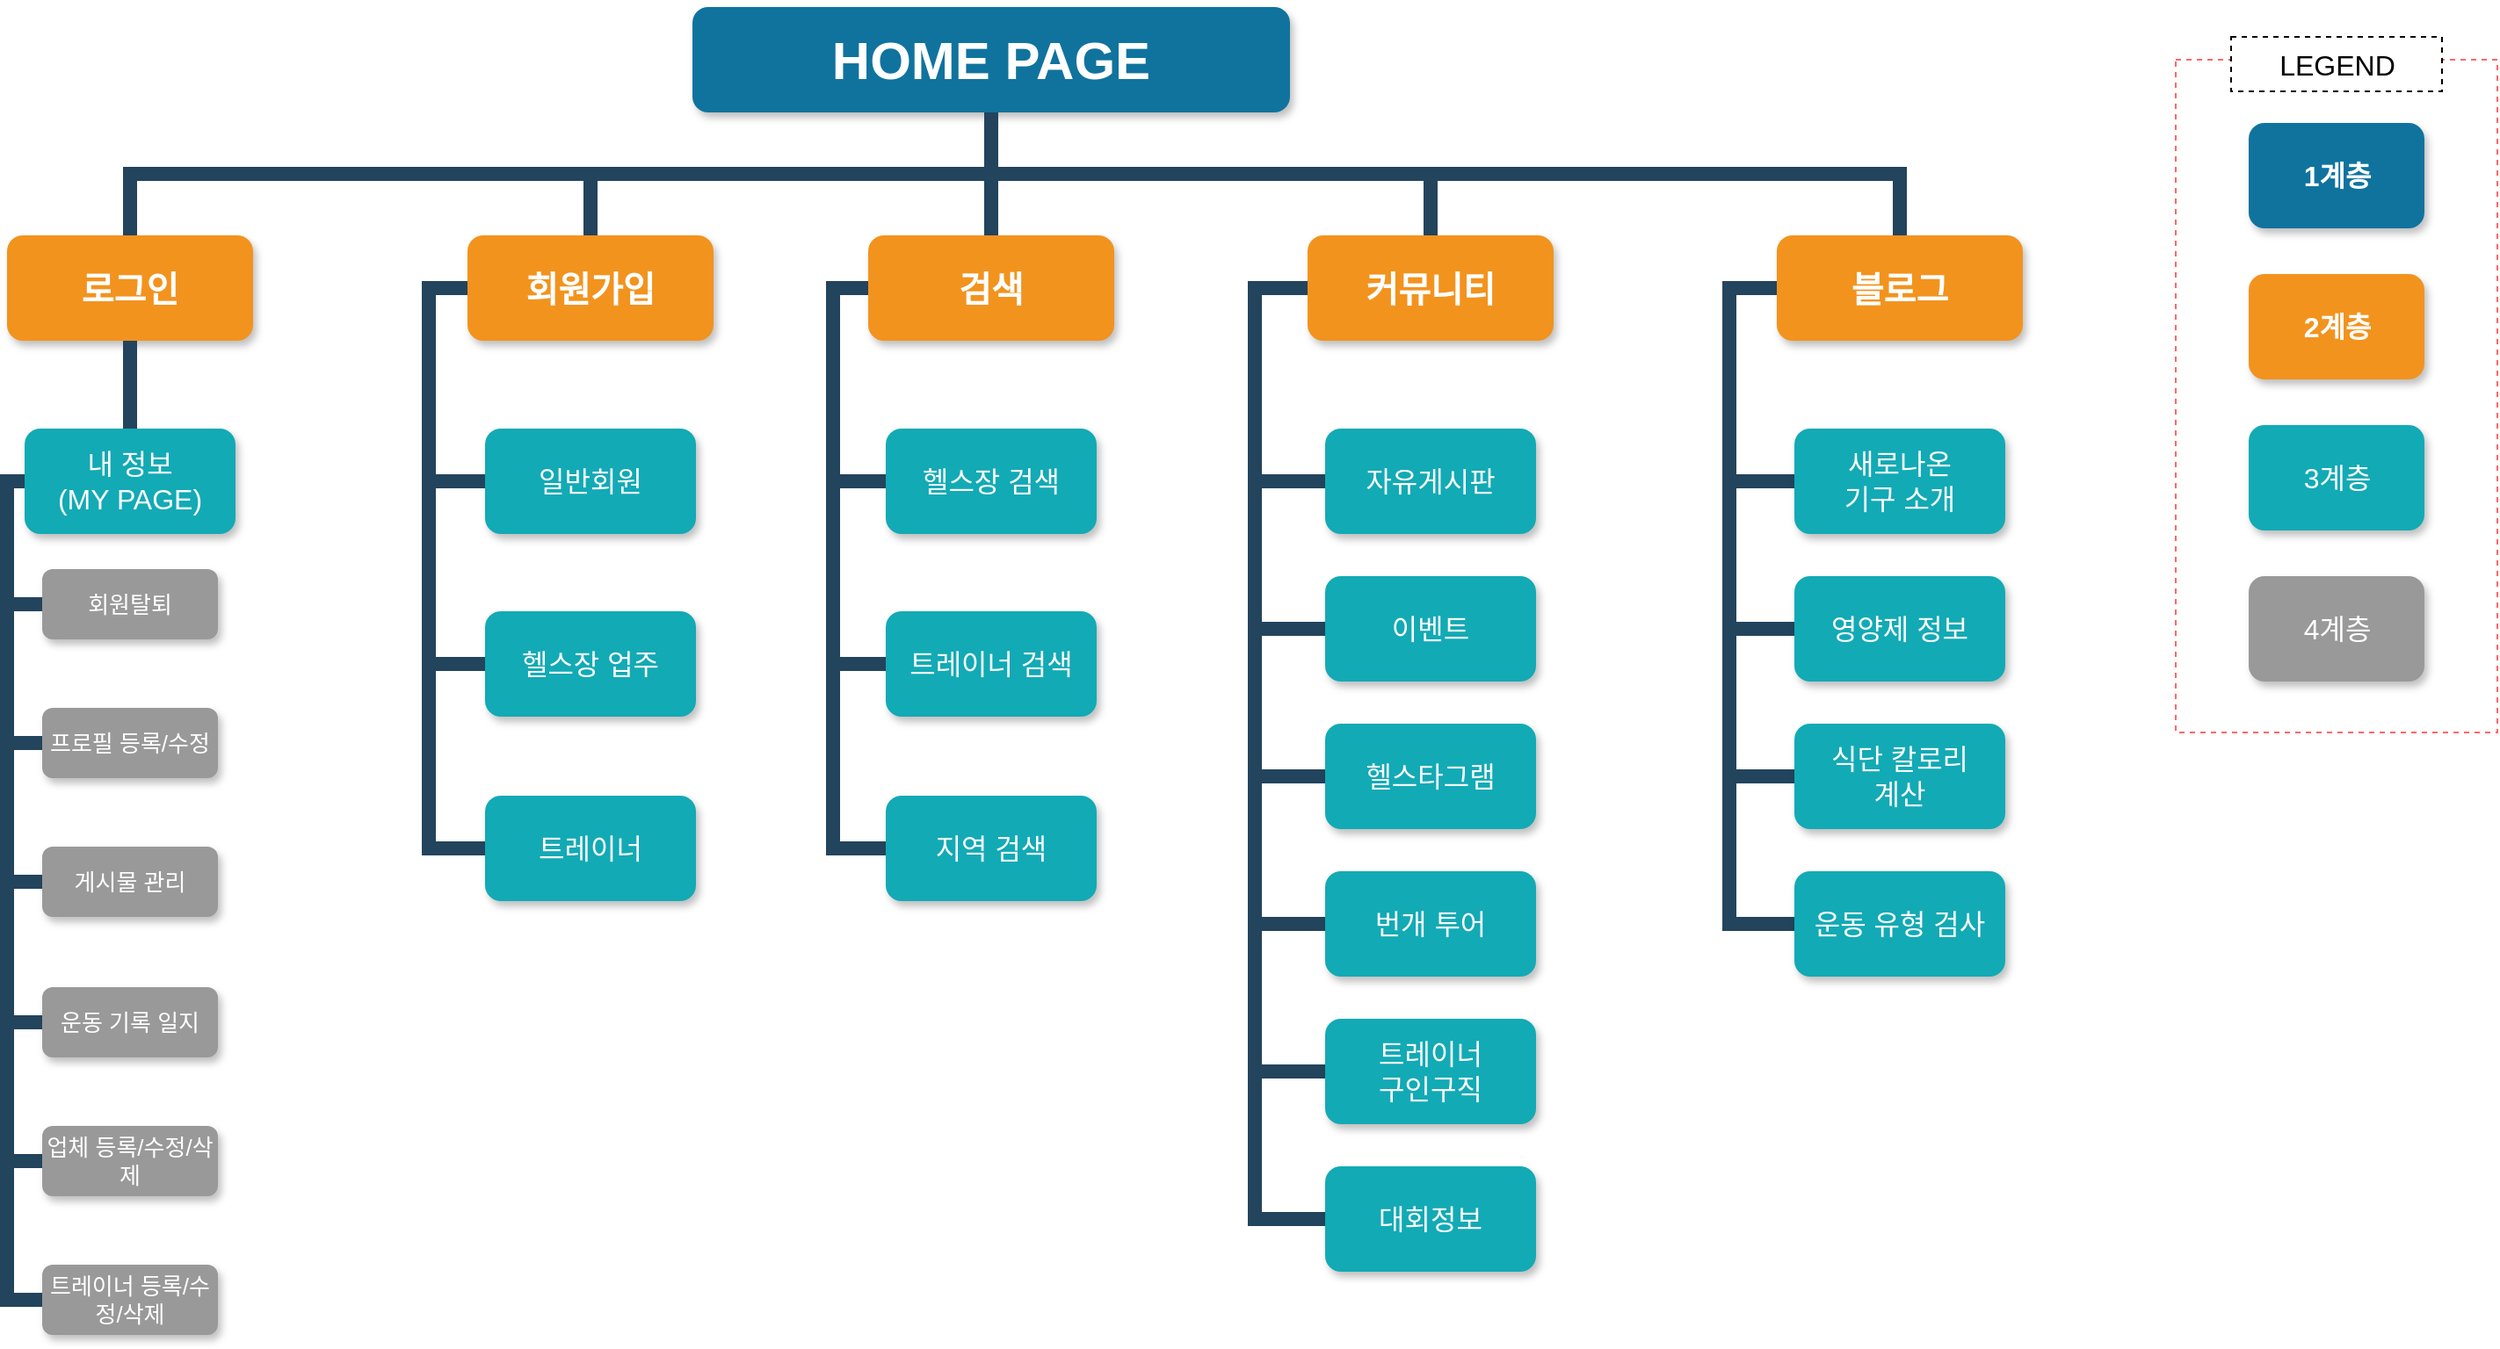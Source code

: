<mxfile version="15.7.3" type="github" pages="2">
  <diagram name="Page-1" id="64c3da0e-402f-94eb-ee01-a36477274f13">
    <mxGraphModel dx="1115" dy="1845" grid="0" gridSize="10" guides="1" tooltips="1" connect="1" arrows="1" fold="1" page="1" pageScale="1" pageWidth="1169" pageHeight="826" background="none" math="0" shadow="0">
      <root>
        <mxCell id="0" />
        <mxCell id="1" parent="0" />
        <mxCell id="2" value="HOME PAGE" style="whiteSpace=wrap;rounded=1;shadow=1;fillColor=#10739E;strokeColor=none;fontColor=#FFFFFF;fontStyle=1;fontSize=30;" parent="1" vertex="1">
          <mxGeometry x="430" y="35" width="340" height="60" as="geometry" />
        </mxCell>
        <mxCell id="229" value="" style="edgeStyle=elbowEdgeStyle;elbow=vertical;rounded=0;fontColor=#000000;endArrow=none;endFill=0;strokeWidth=8;strokeColor=#23445D;" parent="1" source="2" target="3" edge="1">
          <mxGeometry x="40" y="35" width="100" height="100" as="geometry">
            <mxPoint x="170" y="135" as="sourcePoint" />
            <mxPoint x="270" y="35" as="targetPoint" />
          </mxGeometry>
        </mxCell>
        <mxCell id="230" value="" style="edgeStyle=elbowEdgeStyle;elbow=vertical;rounded=0;fontColor=#000000;endArrow=none;endFill=0;strokeWidth=8;strokeColor=#23445D;" parent="1" source="2" target="4" edge="1">
          <mxGeometry x="40" y="35" width="100" height="100" as="geometry">
            <mxPoint x="180" y="145" as="sourcePoint" />
            <mxPoint x="280" y="45" as="targetPoint" />
          </mxGeometry>
        </mxCell>
        <mxCell id="231" value="" style="edgeStyle=elbowEdgeStyle;elbow=vertical;rounded=0;fontColor=#000000;endArrow=none;endFill=0;strokeWidth=8;strokeColor=#23445D;" parent="1" source="2" target="6" edge="1">
          <mxGeometry x="40" y="35" width="100" height="100" as="geometry">
            <mxPoint x="190" y="155" as="sourcePoint" />
            <mxPoint x="290" y="55" as="targetPoint" />
          </mxGeometry>
        </mxCell>
        <mxCell id="232" value="" style="edgeStyle=elbowEdgeStyle;elbow=vertical;rounded=0;fontColor=#000000;endArrow=none;endFill=0;strokeWidth=8;strokeColor=#23445D;" parent="1" source="2" target="7" edge="1">
          <mxGeometry x="40" y="35" width="100" height="100" as="geometry">
            <mxPoint x="200" y="165" as="sourcePoint" />
            <mxPoint x="300" y="65" as="targetPoint" />
          </mxGeometry>
        </mxCell>
        <mxCell id="233" value="" style="edgeStyle=elbowEdgeStyle;elbow=vertical;rounded=0;fontColor=#000000;endArrow=none;endFill=0;strokeWidth=8;strokeColor=#23445D;" parent="1" source="2" target="8" edge="1">
          <mxGeometry x="40" y="35" width="100" height="100" as="geometry">
            <mxPoint x="210" y="175" as="sourcePoint" />
            <mxPoint x="310" y="75" as="targetPoint" />
          </mxGeometry>
        </mxCell>
        <mxCell id="jsKrFUnNUoFfjtstZBAS-243" value="" style="group" vertex="1" connectable="0" parent="1">
          <mxGeometry x="40" y="165.0" width="140" height="626.0" as="geometry" />
        </mxCell>
        <mxCell id="3" value="로그인" style="whiteSpace=wrap;rounded=1;fillColor=#F2931E;strokeColor=none;shadow=1;fontColor=#FFFFFF;fontStyle=1;fontSize=20;" parent="jsKrFUnNUoFfjtstZBAS-243" vertex="1">
          <mxGeometry width="140" height="60" as="geometry" />
        </mxCell>
        <mxCell id="10" value="내 정보&#xa;(MY PAGE)" style="whiteSpace=wrap;rounded=1;fillColor=#12AAB5;strokeColor=none;shadow=1;fontColor=#FFFFFF;fontSize=16;" parent="jsKrFUnNUoFfjtstZBAS-243" vertex="1">
          <mxGeometry x="10" y="110.0" width="120" height="60" as="geometry" />
        </mxCell>
        <mxCell id="23" value="회원탈퇴" style="whiteSpace=wrap;rounded=1;fillColor=#999999;strokeColor=none;shadow=1;fontColor=#FFFFFF;fontStyle=0;fontSize=13;" parent="jsKrFUnNUoFfjtstZBAS-243" vertex="1">
          <mxGeometry x="20" y="190.0" width="100" height="40" as="geometry" />
        </mxCell>
        <mxCell id="24" value="프로필 등록/수정" style="whiteSpace=wrap;rounded=1;fillColor=#999999;strokeColor=none;shadow=1;fontColor=#FFFFFF;fontStyle=0;fontSize=13;" parent="jsKrFUnNUoFfjtstZBAS-243" vertex="1">
          <mxGeometry x="20" y="269.0" width="100" height="40" as="geometry" />
        </mxCell>
        <mxCell id="25" value="게시물 관리" style="whiteSpace=wrap;rounded=1;fillColor=#999999;strokeColor=none;shadow=1;fontColor=#FFFFFF;fontStyle=0;fontSize=13;" parent="jsKrFUnNUoFfjtstZBAS-243" vertex="1">
          <mxGeometry x="20" y="348.0" width="100" height="40" as="geometry" />
        </mxCell>
        <mxCell id="26" value="운동 기록 일지" style="whiteSpace=wrap;rounded=1;fillColor=#999999;strokeColor=none;shadow=1;fontColor=#FFFFFF;fontStyle=0;fontSize=13;" parent="jsKrFUnNUoFfjtstZBAS-243" vertex="1">
          <mxGeometry x="20" y="428.0" width="100" height="40" as="geometry" />
        </mxCell>
        <mxCell id="27" value="업체 등록/수정/삭제" style="whiteSpace=wrap;rounded=1;fillColor=#999999;strokeColor=none;shadow=1;fontColor=#FFFFFF;fontStyle=0;fontSize=13;" parent="jsKrFUnNUoFfjtstZBAS-243" vertex="1">
          <mxGeometry x="20" y="507.0" width="100" height="40" as="geometry" />
        </mxCell>
        <mxCell id="103" value="" style="edgeStyle=elbowEdgeStyle;elbow=vertical;rounded=0;fontColor=#000000;endArrow=none;endFill=0;strokeWidth=8;strokeColor=#23445D;" parent="jsKrFUnNUoFfjtstZBAS-243" source="3" target="10" edge="1">
          <mxGeometry x="320" y="170.0" width="100" height="100" as="geometry">
            <mxPoint x="-140" y="120.0" as="sourcePoint" />
            <mxPoint x="-40" y="20.0" as="targetPoint" />
          </mxGeometry>
        </mxCell>
        <mxCell id="9OUrm7MxRyDZbP5OYTRy-234" value="트레이너 등록/수정/삭제" style="whiteSpace=wrap;rounded=1;fillColor=#999999;strokeColor=none;shadow=1;fontColor=#FFFFFF;fontStyle=0;fontSize=13;" vertex="1" parent="jsKrFUnNUoFfjtstZBAS-243">
          <mxGeometry x="20" y="586.0" width="100" height="40" as="geometry" />
        </mxCell>
        <mxCell id="105" value="" style="edgeStyle=elbowEdgeStyle;elbow=horizontal;rounded=0;fontColor=#000000;endArrow=none;endFill=0;strokeWidth=8;strokeColor=#23445D;" parent="jsKrFUnNUoFfjtstZBAS-243" source="10" target="23" edge="1">
          <mxGeometry x="320" y="170.0" width="100" height="100" as="geometry">
            <mxPoint x="-40" y="280.0" as="sourcePoint" />
            <mxPoint x="60" y="180.0" as="targetPoint" />
            <Array as="points">
              <mxPoint y="180.0" />
            </Array>
          </mxGeometry>
        </mxCell>
        <mxCell id="106" value="" style="edgeStyle=elbowEdgeStyle;elbow=horizontal;rounded=0;fontColor=#000000;endArrow=none;endFill=0;strokeWidth=8;strokeColor=#23445D;" parent="jsKrFUnNUoFfjtstZBAS-243" source="10" target="24" edge="1">
          <mxGeometry x="320" y="170.0" width="100" height="100" as="geometry">
            <mxPoint x="30" y="140.0" as="sourcePoint" />
            <mxPoint x="30" y="240.0" as="targetPoint" />
            <Array as="points">
              <mxPoint y="200.0" />
            </Array>
          </mxGeometry>
        </mxCell>
        <mxCell id="110" value="" style="edgeStyle=elbowEdgeStyle;elbow=horizontal;rounded=0;fontColor=#000000;endArrow=none;endFill=0;strokeWidth=8;strokeColor=#23445D;" parent="jsKrFUnNUoFfjtstZBAS-243" source="10" target="25" edge="1">
          <mxGeometry x="320" y="170.0" width="100" height="100" as="geometry">
            <mxPoint x="60" y="170.0" as="sourcePoint" />
            <mxPoint x="60" y="270.0" as="targetPoint" />
            <Array as="points">
              <mxPoint y="230.0" />
            </Array>
          </mxGeometry>
        </mxCell>
        <mxCell id="109" value="" style="edgeStyle=elbowEdgeStyle;elbow=horizontal;rounded=0;fontColor=#000000;endArrow=none;endFill=0;strokeWidth=8;strokeColor=#23445D;" parent="jsKrFUnNUoFfjtstZBAS-243" source="10" target="26" edge="1">
          <mxGeometry x="320" y="170.0" width="100" height="100" as="geometry">
            <mxPoint x="50" y="160.0" as="sourcePoint" />
            <mxPoint x="50" y="260.0" as="targetPoint" />
            <Array as="points">
              <mxPoint y="210.0" />
            </Array>
          </mxGeometry>
        </mxCell>
        <mxCell id="107" value="" style="edgeStyle=elbowEdgeStyle;elbow=horizontal;rounded=0;fontColor=#000000;endArrow=none;endFill=0;strokeWidth=8;strokeColor=#23445D;" parent="jsKrFUnNUoFfjtstZBAS-243" source="10" target="27" edge="1">
          <mxGeometry x="320" y="170.0" width="100" height="100" as="geometry">
            <mxPoint x="30" y="140.0" as="sourcePoint" />
            <mxPoint x="30" y="240.0" as="targetPoint" />
            <Array as="points">
              <mxPoint y="340.0" />
            </Array>
          </mxGeometry>
        </mxCell>
        <mxCell id="9OUrm7MxRyDZbP5OYTRy-235" value="" style="edgeStyle=elbowEdgeStyle;elbow=horizontal;rounded=0;fontColor=#000000;endArrow=none;endFill=0;strokeWidth=8;strokeColor=#23445D;exitX=0;exitY=0.5;exitDx=0;exitDy=0;entryX=0;entryY=0.5;entryDx=0;entryDy=0;" edge="1" parent="jsKrFUnNUoFfjtstZBAS-243" source="10" target="9OUrm7MxRyDZbP5OYTRy-234">
          <mxGeometry x="320" y="170.0" width="100" height="100" as="geometry">
            <mxPoint x="20.0" y="176.0" as="sourcePoint" />
            <mxPoint x="20.0" y="596.0" as="targetPoint" />
            <Array as="points">
              <mxPoint y="396.0" />
            </Array>
          </mxGeometry>
        </mxCell>
        <mxCell id="jsKrFUnNUoFfjtstZBAS-244" value="" style="group" vertex="1" connectable="0" parent="1">
          <mxGeometry x="280" y="165.0" width="162" height="379.0" as="geometry" />
        </mxCell>
        <mxCell id="4" value="회원가입" style="whiteSpace=wrap;rounded=1;fillColor=#F2931E;strokeColor=none;shadow=1;fontColor=#FFFFFF;fontStyle=1;fontSize=20;" parent="jsKrFUnNUoFfjtstZBAS-244" vertex="1">
          <mxGeometry x="22" width="140" height="60" as="geometry" />
        </mxCell>
        <mxCell id="43" value="일반회원" style="whiteSpace=wrap;rounded=1;fillColor=#12AAB5;strokeColor=none;shadow=1;fontColor=#FFFFFF;fontSize=16;" parent="jsKrFUnNUoFfjtstZBAS-244" vertex="1">
          <mxGeometry x="32" y="110.0" width="120" height="60" as="geometry" />
        </mxCell>
        <mxCell id="44" value="트레이너" style="whiteSpace=wrap;rounded=1;fillColor=#12AAB5;strokeColor=none;shadow=1;fontColor=#FFFFFF;fontSize=16;" parent="jsKrFUnNUoFfjtstZBAS-244" vertex="1">
          <mxGeometry x="32" y="319.0" width="120" height="60" as="geometry" />
        </mxCell>
        <mxCell id="116" value="" style="edgeStyle=elbowEdgeStyle;elbow=vertical;rounded=0;fontColor=#000000;endArrow=none;endFill=0;strokeWidth=8;strokeColor=#23445D;exitX=0;exitY=0.5;exitDx=0;exitDy=0;entryX=0;entryY=0.5;entryDx=0;entryDy=0;" parent="jsKrFUnNUoFfjtstZBAS-244" source="4" target="43" edge="1">
          <mxGeometry width="100" height="100" as="geometry">
            <mxPoint x="-218" y="70.0" as="sourcePoint" />
            <mxPoint x="-318" y="140.0" as="targetPoint" />
            <Array as="points">
              <mxPoint y="85.0" />
            </Array>
          </mxGeometry>
        </mxCell>
        <mxCell id="117" value="" style="edgeStyle=elbowEdgeStyle;elbow=vertical;rounded=0;fontColor=#000000;endArrow=none;endFill=0;strokeWidth=8;strokeColor=#23445D;exitX=0;exitY=0.5;exitDx=0;exitDy=0;entryX=0;entryY=0.5;entryDx=0;entryDy=0;" parent="jsKrFUnNUoFfjtstZBAS-244" source="4" target="44" edge="1">
          <mxGeometry width="100" height="100" as="geometry">
            <mxPoint x="-218" y="70.0" as="sourcePoint" />
            <mxPoint x="-118" y="140.0" as="targetPoint" />
            <Array as="points">
              <mxPoint y="200.0" />
            </Array>
          </mxGeometry>
        </mxCell>
        <mxCell id="9OUrm7MxRyDZbP5OYTRy-240" value="헬스장 업주" style="whiteSpace=wrap;rounded=1;fillColor=#12AAB5;strokeColor=none;shadow=1;fontColor=#FFFFFF;fontSize=16;" vertex="1" parent="jsKrFUnNUoFfjtstZBAS-244">
          <mxGeometry x="32" y="214.0" width="120" height="60" as="geometry" />
        </mxCell>
        <mxCell id="9OUrm7MxRyDZbP5OYTRy-242" value="" style="edgeStyle=elbowEdgeStyle;elbow=vertical;rounded=0;fontColor=#000000;endArrow=none;endFill=0;strokeWidth=8;strokeColor=#23445D;exitX=0;exitY=0.5;exitDx=0;exitDy=0;entryX=0;entryY=0.5;entryDx=0;entryDy=0;" edge="1" parent="jsKrFUnNUoFfjtstZBAS-244" source="4" target="9OUrm7MxRyDZbP5OYTRy-240">
          <mxGeometry width="100" height="100" as="geometry">
            <mxPoint x="102" y="70.0" as="sourcePoint" />
            <mxPoint x="252.0" y="140.0" as="targetPoint" />
            <Array as="points">
              <mxPoint y="138.0" />
            </Array>
          </mxGeometry>
        </mxCell>
        <mxCell id="jsKrFUnNUoFfjtstZBAS-245" value="" style="group" vertex="1" connectable="0" parent="1">
          <mxGeometry x="509" y="165.0" width="161" height="379.0" as="geometry" />
        </mxCell>
        <mxCell id="6" value="검색" style="whiteSpace=wrap;rounded=1;fillColor=#F2931E;strokeColor=none;shadow=1;fontColor=#FFFFFF;fontStyle=1;fontSize=20;" parent="jsKrFUnNUoFfjtstZBAS-245" vertex="1">
          <mxGeometry x="21" width="140" height="60" as="geometry" />
        </mxCell>
        <mxCell id="133" value="헬스장 검색" style="whiteSpace=wrap;rounded=1;fillColor=#12AAB5;strokeColor=none;shadow=1;fontColor=#FFFFFF;fontSize=16;" parent="jsKrFUnNUoFfjtstZBAS-245" vertex="1">
          <mxGeometry x="31" y="110.0" width="120" height="60" as="geometry" />
        </mxCell>
        <mxCell id="134" value="지역 검색" style="whiteSpace=wrap;rounded=1;fillColor=#12AAB5;strokeColor=none;shadow=1;fontColor=#FFFFFF;fontSize=16;" parent="jsKrFUnNUoFfjtstZBAS-245" vertex="1">
          <mxGeometry x="31" y="319.0" width="120" height="60" as="geometry" />
        </mxCell>
        <mxCell id="221" value="" style="edgeStyle=elbowEdgeStyle;elbow=vertical;rounded=0;fontColor=#000000;endArrow=none;endFill=0;strokeWidth=8;strokeColor=#23445D;entryX=0;entryY=0.5;entryDx=0;entryDy=0;exitX=0;exitY=0.5;exitDx=0;exitDy=0;" parent="jsKrFUnNUoFfjtstZBAS-245" source="6" target="133" edge="1">
          <mxGeometry width="100" height="100" relative="1" as="geometry">
            <mxPoint x="-99" y="100.0" as="sourcePoint" />
            <mxPoint x="1" y="1.99e-13" as="targetPoint" />
            <Array as="points">
              <mxPoint x="1" y="80.0" />
              <mxPoint y="90.0" />
            </Array>
          </mxGeometry>
        </mxCell>
        <mxCell id="222" value="" style="edgeStyle=elbowEdgeStyle;elbow=vertical;rounded=0;fontColor=#000000;endArrow=none;endFill=0;strokeWidth=8;strokeColor=#23445D;exitX=0;exitY=0.5;exitDx=0;exitDy=0;entryX=0;entryY=0.5;entryDx=0;entryDy=0;" parent="jsKrFUnNUoFfjtstZBAS-245" source="6" target="134" edge="1">
          <mxGeometry width="100" height="100" relative="1" as="geometry">
            <mxPoint x="151" y="110.0" as="sourcePoint" />
            <mxPoint x="251" y="10.0" as="targetPoint" />
            <Array as="points">
              <mxPoint x="1" y="160.0" />
              <mxPoint x="1" y="169.0" />
            </Array>
          </mxGeometry>
        </mxCell>
        <mxCell id="9OUrm7MxRyDZbP5OYTRy-247" value="트레이너 검색" style="whiteSpace=wrap;rounded=1;fillColor=#12AAB5;strokeColor=none;shadow=1;fontColor=#FFFFFF;fontSize=16;" vertex="1" parent="jsKrFUnNUoFfjtstZBAS-245">
          <mxGeometry x="31" y="214.0" width="120" height="60" as="geometry" />
        </mxCell>
        <mxCell id="9OUrm7MxRyDZbP5OYTRy-248" value="" style="edgeStyle=elbowEdgeStyle;elbow=vertical;rounded=0;fontColor=#000000;endArrow=none;endFill=0;strokeWidth=8;strokeColor=#23445D;exitX=0;exitY=0.5;exitDx=0;exitDy=0;entryX=0;entryY=0.5;entryDx=0;entryDy=0;" edge="1" parent="jsKrFUnNUoFfjtstZBAS-245" source="6" target="9OUrm7MxRyDZbP5OYTRy-247">
          <mxGeometry width="100" height="100" relative="1" as="geometry">
            <mxPoint x="61" y="60.0" as="sourcePoint" />
            <mxPoint x="61.0" y="130.0" as="targetPoint" />
            <Array as="points">
              <mxPoint x="1" y="120.0" />
              <mxPoint x="1" y="62.0" />
              <mxPoint y="91.0" />
              <mxPoint y="98.0" />
              <mxPoint y="132.0" />
            </Array>
          </mxGeometry>
        </mxCell>
        <mxCell id="jsKrFUnNUoFfjtstZBAS-246" value="" style="group" vertex="1" connectable="0" parent="1">
          <mxGeometry x="750" y="165.0" width="170" height="590.0" as="geometry" />
        </mxCell>
        <mxCell id="7" value="커뮤니티" style="whiteSpace=wrap;rounded=1;fillColor=#F2931E;strokeColor=none;shadow=1;fontColor=#FFFFFF;fontStyle=1;fontSize=20;" parent="jsKrFUnNUoFfjtstZBAS-246" vertex="1">
          <mxGeometry x="30" width="140" height="60" as="geometry" />
        </mxCell>
        <mxCell id="167" value="" style="edgeStyle=elbowEdgeStyle;elbow=horizontal;rounded=0;fontColor=#000000;endArrow=none;endFill=0;strokeWidth=8;strokeColor=#23445D;entryX=0;entryY=0.5;entryDx=0;entryDy=0;exitX=0;exitY=0.5;exitDx=0;exitDy=0;" parent="jsKrFUnNUoFfjtstZBAS-246" source="7" target="9OUrm7MxRyDZbP5OYTRy-249" edge="1">
          <mxGeometry width="100" height="100" as="geometry">
            <mxPoint x="20" y="160.0" as="sourcePoint" />
            <mxPoint x="40" y="260.0" as="targetPoint" />
            <Array as="points">
              <mxPoint y="200.0" />
            </Array>
          </mxGeometry>
        </mxCell>
        <mxCell id="168" value="" style="edgeStyle=elbowEdgeStyle;elbow=horizontal;rounded=0;fontColor=#000000;endArrow=none;endFill=0;strokeWidth=8;strokeColor=#23445D;entryX=0;entryY=0.5;entryDx=0;entryDy=0;exitX=0;exitY=0.5;exitDx=0;exitDy=0;" parent="jsKrFUnNUoFfjtstZBAS-246" source="7" target="9OUrm7MxRyDZbP5OYTRy-253" edge="1">
          <mxGeometry width="100" height="100" as="geometry">
            <mxPoint x="30" y="160.0" as="sourcePoint" />
            <mxPoint x="40" y="340.0" as="targetPoint" />
            <Array as="points">
              <mxPoint y="250.0" />
            </Array>
          </mxGeometry>
        </mxCell>
        <mxCell id="169" value="" style="edgeStyle=elbowEdgeStyle;elbow=horizontal;rounded=0;fontColor=#000000;endArrow=none;endFill=0;strokeWidth=8;strokeColor=#23445D;exitX=0;exitY=0.5;exitDx=0;exitDy=0;entryX=0;entryY=0.5;entryDx=0;entryDy=0;" parent="jsKrFUnNUoFfjtstZBAS-246" source="7" target="9OUrm7MxRyDZbP5OYTRy-252" edge="1">
          <mxGeometry width="100" height="100" as="geometry">
            <mxPoint x="30" y="160.0" as="sourcePoint" />
            <mxPoint x="40" y="580.0" as="targetPoint" />
            <Array as="points">
              <mxPoint y="380.0" />
            </Array>
          </mxGeometry>
        </mxCell>
        <mxCell id="170" value="" style="edgeStyle=elbowEdgeStyle;elbow=horizontal;rounded=0;fontColor=#000000;endArrow=none;endFill=0;strokeWidth=8;strokeColor=#23445D;exitX=0;exitY=0.5;exitDx=0;exitDy=0;entryX=0;entryY=0.5;entryDx=0;entryDy=0;" parent="jsKrFUnNUoFfjtstZBAS-246" source="7" target="9OUrm7MxRyDZbP5OYTRy-251" edge="1">
          <mxGeometry width="100" height="100" as="geometry">
            <mxPoint x="30" y="160.0" as="sourcePoint" />
            <mxPoint x="40" y="500.0" as="targetPoint" />
            <Array as="points">
              <mxPoint y="330.0" />
            </Array>
          </mxGeometry>
        </mxCell>
        <mxCell id="171" value="" style="edgeStyle=elbowEdgeStyle;elbow=horizontal;rounded=0;fontColor=#000000;endArrow=none;endFill=0;strokeWidth=8;strokeColor=#23445D;exitX=0;exitY=0.5;exitDx=0;exitDy=0;entryX=0;entryY=0.5;entryDx=0;entryDy=0;" parent="jsKrFUnNUoFfjtstZBAS-246" source="7" target="9OUrm7MxRyDZbP5OYTRy-250" edge="1">
          <mxGeometry width="100" height="100" as="geometry">
            <mxPoint x="30" y="160.0" as="sourcePoint" />
            <mxPoint x="40" y="420.0" as="targetPoint" />
            <Array as="points">
              <mxPoint y="300.0" />
            </Array>
          </mxGeometry>
        </mxCell>
        <mxCell id="223" value="" style="edgeStyle=elbowEdgeStyle;elbow=vertical;rounded=0;fontColor=#000000;endArrow=none;endFill=0;strokeWidth=8;strokeColor=#23445D;exitX=0;exitY=0.5;exitDx=0;exitDy=0;entryX=0;entryY=0.5;entryDx=0;entryDy=0;" parent="jsKrFUnNUoFfjtstZBAS-246" source="7" target="155" edge="1">
          <mxGeometry width="100" height="100" as="geometry">
            <mxPoint x="100" y="130.0" as="sourcePoint" />
            <mxPoint y="20.0" as="targetPoint" />
            <Array as="points">
              <mxPoint y="90.0" />
            </Array>
          </mxGeometry>
        </mxCell>
        <mxCell id="155" value="자유게시판" style="whiteSpace=wrap;rounded=1;fillColor=#12AAB5;strokeColor=none;shadow=1;fontColor=#FFFFFF;fontSize=16;" parent="jsKrFUnNUoFfjtstZBAS-246" vertex="1">
          <mxGeometry x="40" y="110.0" width="120" height="60" as="geometry" />
        </mxCell>
        <mxCell id="9OUrm7MxRyDZbP5OYTRy-249" value="이벤트" style="whiteSpace=wrap;rounded=1;fillColor=#12AAB5;strokeColor=none;shadow=1;fontColor=#FFFFFF;fontSize=16;" vertex="1" parent="jsKrFUnNUoFfjtstZBAS-246">
          <mxGeometry x="40" y="194.0" width="120" height="60" as="geometry" />
        </mxCell>
        <mxCell id="9OUrm7MxRyDZbP5OYTRy-250" value="번개 투어" style="whiteSpace=wrap;rounded=1;fillColor=#12AAB5;strokeColor=none;shadow=1;fontColor=#FFFFFF;fontSize=16;" vertex="1" parent="jsKrFUnNUoFfjtstZBAS-246">
          <mxGeometry x="40" y="362.0" width="120" height="60" as="geometry" />
        </mxCell>
        <mxCell id="9OUrm7MxRyDZbP5OYTRy-251" value="트레이너&#xa;구인구직" style="whiteSpace=wrap;rounded=1;fillColor=#12AAB5;strokeColor=none;shadow=1;fontColor=#FFFFFF;fontSize=16;" vertex="1" parent="jsKrFUnNUoFfjtstZBAS-246">
          <mxGeometry x="40" y="446.0" width="120" height="60" as="geometry" />
        </mxCell>
        <mxCell id="9OUrm7MxRyDZbP5OYTRy-252" value="대회정보" style="whiteSpace=wrap;rounded=1;fillColor=#12AAB5;strokeColor=none;shadow=1;fontColor=#FFFFFF;fontSize=16;" vertex="1" parent="jsKrFUnNUoFfjtstZBAS-246">
          <mxGeometry x="40" y="530.0" width="120" height="60" as="geometry" />
        </mxCell>
        <mxCell id="9OUrm7MxRyDZbP5OYTRy-253" value="헬스타그램" style="whiteSpace=wrap;rounded=1;fillColor=#12AAB5;strokeColor=none;shadow=1;fontColor=#FFFFFF;fontSize=16;" vertex="1" parent="jsKrFUnNUoFfjtstZBAS-246">
          <mxGeometry x="40" y="278.0" width="120" height="60" as="geometry" />
        </mxCell>
        <mxCell id="8" value="블로그" style="whiteSpace=wrap;rounded=1;fillColor=#F2931E;strokeColor=none;shadow=1;fontColor=#FFFFFF;fontStyle=1;fontSize=20;" parent="1" vertex="1">
          <mxGeometry x="1047" y="165.0" width="140" height="60" as="geometry" />
        </mxCell>
        <mxCell id="9OUrm7MxRyDZbP5OYTRy-255" value="" style="edgeStyle=elbowEdgeStyle;elbow=horizontal;rounded=0;fontColor=#000000;endArrow=none;endFill=0;strokeWidth=8;strokeColor=#23445D;entryX=0;entryY=0.5;entryDx=0;entryDy=0;exitX=0;exitY=0.5;exitDx=0;exitDy=0;" edge="1" parent="1" target="9OUrm7MxRyDZbP5OYTRy-263" source="8">
          <mxGeometry x="700" y="165.0" width="100" height="100" as="geometry">
            <mxPoint x="1100" y="195" as="sourcePoint" />
            <mxPoint x="1060" y="445.0" as="targetPoint" />
            <Array as="points">
              <mxPoint x="1020" y="385" />
            </Array>
          </mxGeometry>
        </mxCell>
        <mxCell id="9OUrm7MxRyDZbP5OYTRy-256" value="" style="edgeStyle=elbowEdgeStyle;elbow=horizontal;rounded=0;fontColor=#000000;endArrow=none;endFill=0;strokeWidth=8;strokeColor=#23445D;entryX=0;entryY=0.5;entryDx=0;entryDy=0;exitX=0;exitY=0.5;exitDx=0;exitDy=0;" edge="1" parent="1" target="9OUrm7MxRyDZbP5OYTRy-267" source="8">
          <mxGeometry x="700" y="165.0" width="100" height="100" as="geometry">
            <mxPoint x="1100" y="195" as="sourcePoint" />
            <mxPoint x="1060" y="525.0" as="targetPoint" />
            <Array as="points">
              <mxPoint x="1020" y="435" />
            </Array>
          </mxGeometry>
        </mxCell>
        <mxCell id="9OUrm7MxRyDZbP5OYTRy-259" value="" style="edgeStyle=elbowEdgeStyle;elbow=horizontal;rounded=0;fontColor=#000000;endArrow=none;endFill=0;strokeWidth=8;strokeColor=#23445D;entryX=0;entryY=0.5;entryDx=0;entryDy=0;exitX=0;exitY=0.5;exitDx=0;exitDy=0;" edge="1" parent="1" target="9OUrm7MxRyDZbP5OYTRy-264" source="8">
          <mxGeometry x="700" y="165.0" width="100" height="100" as="geometry">
            <mxPoint x="1100" y="195" as="sourcePoint" />
            <mxPoint x="1060" y="605" as="targetPoint" />
            <Array as="points">
              <mxPoint x="1020" y="485" />
            </Array>
          </mxGeometry>
        </mxCell>
        <mxCell id="9OUrm7MxRyDZbP5OYTRy-260" value="" style="edgeStyle=elbowEdgeStyle;elbow=vertical;rounded=0;fontColor=#000000;endArrow=none;endFill=0;strokeWidth=8;strokeColor=#23445D;exitX=0;exitY=0.5;exitDx=0;exitDy=0;entryX=0;entryY=0.5;entryDx=0;entryDy=0;" edge="1" parent="1" target="9OUrm7MxRyDZbP5OYTRy-262" source="8">
          <mxGeometry x="700" y="165.0" width="100" height="100" as="geometry">
            <mxPoint x="1050" y="215.0" as="sourcePoint" />
            <mxPoint x="1020" y="205" as="targetPoint" />
            <Array as="points">
              <mxPoint x="1020" y="275" />
            </Array>
          </mxGeometry>
        </mxCell>
        <mxCell id="9OUrm7MxRyDZbP5OYTRy-262" value="새로나온 &#xa;기구 소개" style="whiteSpace=wrap;rounded=1;fillColor=#12AAB5;strokeColor=none;shadow=1;fontColor=#FFFFFF;fontSize=16;" vertex="1" parent="1">
          <mxGeometry x="1057" y="275.0" width="120" height="60" as="geometry" />
        </mxCell>
        <mxCell id="9OUrm7MxRyDZbP5OYTRy-263" value="영양제 정보" style="whiteSpace=wrap;rounded=1;fillColor=#12AAB5;strokeColor=none;shadow=1;fontColor=#FFFFFF;fontSize=16;" vertex="1" parent="1">
          <mxGeometry x="1057" y="359" width="120" height="60" as="geometry" />
        </mxCell>
        <mxCell id="9OUrm7MxRyDZbP5OYTRy-264" value="운동 유형 검사" style="whiteSpace=wrap;rounded=1;fillColor=#12AAB5;strokeColor=none;shadow=1;fontColor=#FFFFFF;fontSize=16;" vertex="1" parent="1">
          <mxGeometry x="1057" y="527" width="120" height="60" as="geometry" />
        </mxCell>
        <mxCell id="9OUrm7MxRyDZbP5OYTRy-267" value="식단 칼로리 &#xa;계산" style="whiteSpace=wrap;rounded=1;fillColor=#12AAB5;strokeColor=none;shadow=1;fontColor=#FFFFFF;fontSize=16;" vertex="1" parent="1">
          <mxGeometry x="1057.0" y="443" width="120" height="60" as="geometry" />
        </mxCell>
        <mxCell id="jsKrFUnNUoFfjtstZBAS-258" value="" style="group" vertex="1" connectable="0" parent="1">
          <mxGeometry x="1274" y="52" width="183" height="396" as="geometry" />
        </mxCell>
        <mxCell id="jsKrFUnNUoFfjtstZBAS-251" value="1계층" style="whiteSpace=wrap;rounded=1;shadow=1;fillColor=#10739E;strokeColor=none;fontColor=#FFFFFF;fontStyle=1;fontSize=16;" vertex="1" parent="jsKrFUnNUoFfjtstZBAS-258">
          <mxGeometry x="41.5" y="49" width="100" height="60" as="geometry" />
        </mxCell>
        <mxCell id="jsKrFUnNUoFfjtstZBAS-252" value="2계층" style="whiteSpace=wrap;rounded=1;fillColor=#F2931E;strokeColor=none;shadow=1;fontColor=#FFFFFF;fontStyle=1;fontSize=16;" vertex="1" parent="jsKrFUnNUoFfjtstZBAS-258">
          <mxGeometry x="41.5" y="135" width="100" height="60" as="geometry" />
        </mxCell>
        <mxCell id="jsKrFUnNUoFfjtstZBAS-253" value="3계층" style="whiteSpace=wrap;rounded=1;fillColor=#12AAB5;strokeColor=none;shadow=1;fontColor=#FFFFFF;fontSize=16;" vertex="1" parent="jsKrFUnNUoFfjtstZBAS-258">
          <mxGeometry x="41.5" y="221" width="100" height="60" as="geometry" />
        </mxCell>
        <mxCell id="jsKrFUnNUoFfjtstZBAS-255" value="4계층" style="whiteSpace=wrap;rounded=1;fillColor=#999999;strokeColor=none;shadow=1;fontColor=#FFFFFF;fontStyle=0;fontSize=16;" vertex="1" parent="jsKrFUnNUoFfjtstZBAS-258">
          <mxGeometry x="41.5" y="307.0" width="100" height="60" as="geometry" />
        </mxCell>
        <mxCell id="jsKrFUnNUoFfjtstZBAS-256" value="" style="rounded=0;whiteSpace=wrap;html=1;fontSize=16;fillColor=none;dashed=1;strokeColor=#FF6666;" vertex="1" parent="jsKrFUnNUoFfjtstZBAS-258">
          <mxGeometry y="13" width="183" height="383" as="geometry" />
        </mxCell>
        <mxCell id="jsKrFUnNUoFfjtstZBAS-257" value="LEGEND" style="rounded=0;whiteSpace=wrap;html=1;dashed=1;fontSize=16;fillColor=default;" vertex="1" parent="jsKrFUnNUoFfjtstZBAS-258">
          <mxGeometry x="31.5" width="120" height="31" as="geometry" />
        </mxCell>
      </root>
    </mxGraphModel>
  </diagram>
  <diagram id="X14ZHk7GTMq-tYTEMheq" name="Page-2">
    <mxGraphModel dx="446" dy="738" grid="1" gridSize="10" guides="1" tooltips="1" connect="1" arrows="1" fold="1" page="1" pageScale="1" pageWidth="827" pageHeight="1169" math="0" shadow="0">
      <root>
        <mxCell id="fC83U-zFmLvRUyAx1Zhx-0" />
        <mxCell id="fC83U-zFmLvRUyAx1Zhx-1" parent="fC83U-zFmLvRUyAx1Zhx-0" />
      </root>
    </mxGraphModel>
  </diagram>
</mxfile>
